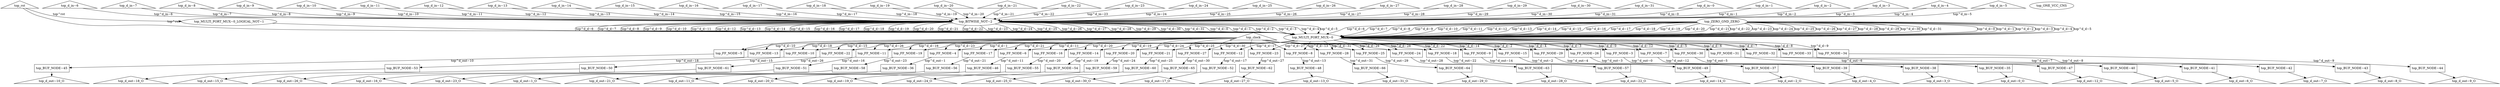digraph G {
	ranksep=.25;
	"top_clock" [shape=triangle];
	"top_clock" -> "top_FF_NODE~3";
	"top_FF_NODE~3" [shape=box];
	"top_FF_NODE~3" -> "top_BUF_NODE~35"[label="top^d_out~0"];
	"top_BUF_NODE~35" [shape=box];
	"top_BUF_NODE~35" -> "top_d_out~0_O";
	"top_d_out~0_O" [shape=triangle];
	"top_clock" -> "top_FF_NODE~4";
	"top_FF_NODE~4" [shape=box];
	"top_FF_NODE~4" -> "top_BUF_NODE~36"[label="top^d_out~1"];
	"top_BUF_NODE~36" [shape=box];
	"top_BUF_NODE~36" -> "top_d_out~1_O";
	"top_d_out~1_O" [shape=triangle];
	"top_clock" -> "top_FF_NODE~5";
	"top_FF_NODE~5" [shape=box];
	"top_FF_NODE~5" -> "top_BUF_NODE~45"[label="top^d_out~10"];
	"top_BUF_NODE~45" [shape=box];
	"top_BUF_NODE~45" -> "top_d_out~10_O";
	"top_d_out~10_O" [shape=triangle];
	"top_clock" -> "top_FF_NODE~6";
	"top_FF_NODE~6" [shape=box];
	"top_FF_NODE~6" -> "top_BUF_NODE~46"[label="top^d_out~11"];
	"top_BUF_NODE~46" [shape=box];
	"top_BUF_NODE~46" -> "top_d_out~11_O";
	"top_d_out~11_O" [shape=triangle];
	"top_clock" -> "top_FF_NODE~7";
	"top_FF_NODE~7" [shape=box];
	"top_FF_NODE~7" -> "top_BUF_NODE~47"[label="top^d_out~12"];
	"top_BUF_NODE~47" [shape=box];
	"top_BUF_NODE~47" -> "top_d_out~12_O";
	"top_d_out~12_O" [shape=triangle];
	"top_clock" -> "top_FF_NODE~8";
	"top_FF_NODE~8" [shape=box];
	"top_FF_NODE~8" -> "top_BUF_NODE~48"[label="top^d_out~13"];
	"top_BUF_NODE~48" [shape=box];
	"top_BUF_NODE~48" -> "top_d_out~13_O";
	"top_d_out~13_O" [shape=triangle];
	"top_clock" -> "top_FF_NODE~9";
	"top_FF_NODE~9" [shape=box];
	"top_FF_NODE~9" -> "top_BUF_NODE~49"[label="top^d_out~14"];
	"top_BUF_NODE~49" [shape=box];
	"top_BUF_NODE~49" -> "top_d_out~14_O";
	"top_d_out~14_O" [shape=triangle];
	"top_clock" -> "top_FF_NODE~10";
	"top_FF_NODE~10" [shape=box];
	"top_FF_NODE~10" -> "top_BUF_NODE~50"[label="top^d_out~15"];
	"top_BUF_NODE~50" [shape=box];
	"top_BUF_NODE~50" -> "top_d_out~15_O";
	"top_d_out~15_O" [shape=triangle];
	"top_clock" -> "top_FF_NODE~11";
	"top_FF_NODE~11" [shape=box];
	"top_FF_NODE~11" -> "top_BUF_NODE~51"[label="top^d_out~16"];
	"top_BUF_NODE~51" [shape=box];
	"top_BUF_NODE~51" -> "top_d_out~16_O";
	"top_d_out~16_O" [shape=triangle];
	"top_clock" -> "top_FF_NODE~12";
	"top_FF_NODE~12" [shape=box];
	"top_FF_NODE~12" -> "top_BUF_NODE~52"[label="top^d_out~17"];
	"top_BUF_NODE~52" [shape=box];
	"top_BUF_NODE~52" -> "top_d_out~17_O";
	"top_d_out~17_O" [shape=triangle];
	"top_clock" -> "top_FF_NODE~13";
	"top_FF_NODE~13" [shape=box];
	"top_FF_NODE~13" -> "top_BUF_NODE~53"[label="top^d_out~18"];
	"top_BUF_NODE~53" [shape=box];
	"top_BUF_NODE~53" -> "top_d_out~18_O";
	"top_d_out~18_O" [shape=triangle];
	"top_clock" -> "top_FF_NODE~14";
	"top_FF_NODE~14" [shape=box];
	"top_FF_NODE~14" -> "top_BUF_NODE~54"[label="top^d_out~19"];
	"top_BUF_NODE~54" [shape=box];
	"top_BUF_NODE~54" -> "top_d_out~19_O";
	"top_d_out~19_O" [shape=triangle];
	"top_clock" -> "top_FF_NODE~15";
	"top_FF_NODE~15" [shape=box];
	"top_FF_NODE~15" -> "top_BUF_NODE~37"[label="top^d_out~2"];
	"top_BUF_NODE~37" [shape=box];
	"top_BUF_NODE~37" -> "top_d_out~2_O";
	"top_d_out~2_O" [shape=triangle];
	"top_clock" -> "top_FF_NODE~16";
	"top_FF_NODE~16" [shape=box];
	"top_FF_NODE~16" -> "top_BUF_NODE~55"[label="top^d_out~20"];
	"top_BUF_NODE~55" [shape=box];
	"top_BUF_NODE~55" -> "top_d_out~20_O";
	"top_d_out~20_O" [shape=triangle];
	"top_clock" -> "top_FF_NODE~17";
	"top_FF_NODE~17" [shape=box];
	"top_FF_NODE~17" -> "top_BUF_NODE~56"[label="top^d_out~21"];
	"top_BUF_NODE~56" [shape=box];
	"top_BUF_NODE~56" -> "top_d_out~21_O";
	"top_d_out~21_O" [shape=triangle];
	"top_clock" -> "top_FF_NODE~18";
	"top_FF_NODE~18" [shape=box];
	"top_FF_NODE~18" -> "top_BUF_NODE~57"[label="top^d_out~22"];
	"top_BUF_NODE~57" [shape=box];
	"top_BUF_NODE~57" -> "top_d_out~22_O";
	"top_d_out~22_O" [shape=triangle];
	"top_clock" -> "top_FF_NODE~19";
	"top_FF_NODE~19" [shape=box];
	"top_FF_NODE~19" -> "top_BUF_NODE~58"[label="top^d_out~23"];
	"top_BUF_NODE~58" [shape=box];
	"top_BUF_NODE~58" -> "top_d_out~23_O";
	"top_d_out~23_O" [shape=triangle];
	"top_clock" -> "top_FF_NODE~20";
	"top_FF_NODE~20" [shape=box];
	"top_FF_NODE~20" -> "top_BUF_NODE~59"[label="top^d_out~24"];
	"top_BUF_NODE~59" [shape=box];
	"top_BUF_NODE~59" -> "top_d_out~24_O";
	"top_d_out~24_O" [shape=triangle];
	"top_clock" -> "top_FF_NODE~21";
	"top_FF_NODE~21" [shape=box];
	"top_FF_NODE~21" -> "top_BUF_NODE~60"[label="top^d_out~25"];
	"top_BUF_NODE~60" [shape=box];
	"top_BUF_NODE~60" -> "top_d_out~25_O";
	"top_d_out~25_O" [shape=triangle];
	"top_clock" -> "top_FF_NODE~22";
	"top_FF_NODE~22" [shape=box];
	"top_FF_NODE~22" -> "top_BUF_NODE~61"[label="top^d_out~26"];
	"top_BUF_NODE~61" [shape=box];
	"top_BUF_NODE~61" -> "top_d_out~26_O";
	"top_d_out~26_O" [shape=triangle];
	"top_clock" -> "top_FF_NODE~23";
	"top_FF_NODE~23" [shape=box];
	"top_FF_NODE~23" -> "top_BUF_NODE~62"[label="top^d_out~27"];
	"top_BUF_NODE~62" [shape=box];
	"top_BUF_NODE~62" -> "top_d_out~27_O";
	"top_d_out~27_O" [shape=triangle];
	"top_clock" -> "top_FF_NODE~24";
	"top_FF_NODE~24" [shape=box];
	"top_FF_NODE~24" -> "top_BUF_NODE~63"[label="top^d_out~28"];
	"top_BUF_NODE~63" [shape=box];
	"top_BUF_NODE~63" -> "top_d_out~28_O";
	"top_d_out~28_O" [shape=triangle];
	"top_clock" -> "top_FF_NODE~25";
	"top_FF_NODE~25" [shape=box];
	"top_FF_NODE~25" -> "top_BUF_NODE~64"[label="top^d_out~29"];
	"top_BUF_NODE~64" [shape=box];
	"top_BUF_NODE~64" -> "top_d_out~29_O";
	"top_d_out~29_O" [shape=triangle];
	"top_clock" -> "top_FF_NODE~26";
	"top_FF_NODE~26" [shape=box];
	"top_FF_NODE~26" -> "top_BUF_NODE~38"[label="top^d_out~3"];
	"top_BUF_NODE~38" [shape=box];
	"top_BUF_NODE~38" -> "top_d_out~3_O";
	"top_d_out~3_O" [shape=triangle];
	"top_clock" -> "top_FF_NODE~27";
	"top_FF_NODE~27" [shape=box];
	"top_FF_NODE~27" -> "top_BUF_NODE~65"[label="top^d_out~30"];
	"top_BUF_NODE~65" [shape=box];
	"top_BUF_NODE~65" -> "top_d_out~30_O";
	"top_d_out~30_O" [shape=triangle];
	"top_clock" -> "top_FF_NODE~28";
	"top_FF_NODE~28" [shape=box];
	"top_FF_NODE~28" -> "top_BUF_NODE~66"[label="top^d_out~31"];
	"top_BUF_NODE~66" [shape=box];
	"top_BUF_NODE~66" -> "top_d_out~31_O";
	"top_d_out~31_O" [shape=triangle];
	"top_clock" -> "top_FF_NODE~29";
	"top_FF_NODE~29" [shape=box];
	"top_FF_NODE~29" -> "top_BUF_NODE~39"[label="top^d_out~4"];
	"top_BUF_NODE~39" [shape=box];
	"top_BUF_NODE~39" -> "top_d_out~4_O";
	"top_d_out~4_O" [shape=triangle];
	"top_clock" -> "top_FF_NODE~30";
	"top_FF_NODE~30" [shape=box];
	"top_FF_NODE~30" -> "top_BUF_NODE~40"[label="top^d_out~5"];
	"top_BUF_NODE~40" [shape=box];
	"top_BUF_NODE~40" -> "top_d_out~5_O";
	"top_d_out~5_O" [shape=triangle];
	"top_clock" -> "top_FF_NODE~31";
	"top_FF_NODE~31" [shape=box];
	"top_FF_NODE~31" -> "top_BUF_NODE~41"[label="top^d_out~6"];
	"top_BUF_NODE~41" [shape=box];
	"top_BUF_NODE~41" -> "top_d_out~6_O";
	"top_d_out~6_O" [shape=triangle];
	"top_clock" -> "top_FF_NODE~32";
	"top_FF_NODE~32" [shape=box];
	"top_FF_NODE~32" -> "top_BUF_NODE~42"[label="top^d_out~7"];
	"top_BUF_NODE~42" [shape=box];
	"top_BUF_NODE~42" -> "top_d_out~7_O";
	"top_d_out~7_O" [shape=triangle];
	"top_clock" -> "top_FF_NODE~33";
	"top_FF_NODE~33" [shape=box];
	"top_FF_NODE~33" -> "top_BUF_NODE~43"[label="top^d_out~8"];
	"top_BUF_NODE~43" [shape=box];
	"top_BUF_NODE~43" -> "top_d_out~8_O";
	"top_d_out~8_O" [shape=triangle];
	"top_clock" -> "top_FF_NODE~34";
	"top_FF_NODE~34" [shape=box];
	"top_FF_NODE~34" -> "top_BUF_NODE~44"[label="top^d_out~9"];
	"top_BUF_NODE~44" [shape=box];
	"top_BUF_NODE~44" -> "top_d_out~9_O";
	"top_d_out~9_O" [shape=triangle];
	"top_rst" [shape=triangle];
	"top_rst" -> "top_MULTI_PORT_MUX~0"[label="top^rst"];
	"top_MULTI_PORT_MUX~0"
	"top_MULTI_PORT_MUX~0" -> "top_FF_NODE~3"[label="top^d_d~0"];
	"top_MULTI_PORT_MUX~0" -> "top_FF_NODE~4"[label="top^d_d~1"];
	"top_MULTI_PORT_MUX~0" -> "top_FF_NODE~5"[label="top^d_d~10"];
	"top_MULTI_PORT_MUX~0" -> "top_FF_NODE~6"[label="top^d_d~11"];
	"top_MULTI_PORT_MUX~0" -> "top_FF_NODE~7"[label="top^d_d~12"];
	"top_MULTI_PORT_MUX~0" -> "top_FF_NODE~8"[label="top^d_d~13"];
	"top_MULTI_PORT_MUX~0" -> "top_FF_NODE~9"[label="top^d_d~14"];
	"top_MULTI_PORT_MUX~0" -> "top_FF_NODE~10"[label="top^d_d~15"];
	"top_MULTI_PORT_MUX~0" -> "top_FF_NODE~11"[label="top^d_d~16"];
	"top_MULTI_PORT_MUX~0" -> "top_FF_NODE~12"[label="top^d_d~17"];
	"top_MULTI_PORT_MUX~0" -> "top_FF_NODE~13"[label="top^d_d~18"];
	"top_MULTI_PORT_MUX~0" -> "top_FF_NODE~14"[label="top^d_d~19"];
	"top_MULTI_PORT_MUX~0" -> "top_FF_NODE~15"[label="top^d_d~2"];
	"top_MULTI_PORT_MUX~0" -> "top_FF_NODE~16"[label="top^d_d~20"];
	"top_MULTI_PORT_MUX~0" -> "top_FF_NODE~17"[label="top^d_d~21"];
	"top_MULTI_PORT_MUX~0" -> "top_FF_NODE~18"[label="top^d_d~22"];
	"top_MULTI_PORT_MUX~0" -> "top_FF_NODE~19"[label="top^d_d~23"];
	"top_MULTI_PORT_MUX~0" -> "top_FF_NODE~20"[label="top^d_d~24"];
	"top_MULTI_PORT_MUX~0" -> "top_FF_NODE~21"[label="top^d_d~25"];
	"top_MULTI_PORT_MUX~0" -> "top_FF_NODE~22"[label="top^d_d~26"];
	"top_MULTI_PORT_MUX~0" -> "top_FF_NODE~23"[label="top^d_d~27"];
	"top_MULTI_PORT_MUX~0" -> "top_FF_NODE~24"[label="top^d_d~28"];
	"top_MULTI_PORT_MUX~0" -> "top_FF_NODE~25"[label="top^d_d~29"];
	"top_MULTI_PORT_MUX~0" -> "top_FF_NODE~26"[label="top^d_d~3"];
	"top_MULTI_PORT_MUX~0" -> "top_FF_NODE~27"[label="top^d_d~30"];
	"top_MULTI_PORT_MUX~0" -> "top_FF_NODE~28"[label="top^d_d~31"];
	"top_MULTI_PORT_MUX~0" -> "top_FF_NODE~29"[label="top^d_d~4"];
	"top_MULTI_PORT_MUX~0" -> "top_FF_NODE~30"[label="top^d_d~5"];
	"top_MULTI_PORT_MUX~0" -> "top_FF_NODE~31"[label="top^d_d~6"];
	"top_MULTI_PORT_MUX~0" -> "top_FF_NODE~32"[label="top^d_d~7"];
	"top_MULTI_PORT_MUX~0" -> "top_FF_NODE~33"[label="top^d_d~8"];
	"top_MULTI_PORT_MUX~0" -> "top_FF_NODE~34"[label="top^d_d~9"];
	"top_rst" -> "top_MULTI_PORT_MUX~0_LOGICAL_NOT~1"[label="top^rst"];
	"top_MULTI_PORT_MUX~0_LOGICAL_NOT~1"
	"top_MULTI_PORT_MUX~0_LOGICAL_NOT~1" -> "top_MULTI_PORT_MUX~0";
	"top_d_in~0" [shape=triangle];
	"top_d_in~0" -> "top_BITWISE_NOT~2"[label="top^d_in~0"];
	"top_BITWISE_NOT~2"
	"top_BITWISE_NOT~2" -> "top_MULTI_PORT_MUX~0"[label="top^d_d~0"];
	"top_BITWISE_NOT~2" -> "top_MULTI_PORT_MUX~0"[label="top^d_d~1"];
	"top_BITWISE_NOT~2" -> "top_MULTI_PORT_MUX~0"[label="top^d_d~2"];
	"top_BITWISE_NOT~2" -> "top_MULTI_PORT_MUX~0"[label="top^d_d~3"];
	"top_BITWISE_NOT~2" -> "top_MULTI_PORT_MUX~0"[label="top^d_d~4"];
	"top_BITWISE_NOT~2" -> "top_MULTI_PORT_MUX~0"[label="top^d_d~5"];
	"top_BITWISE_NOT~2" -> "top_MULTI_PORT_MUX~0"[label="top^d_d~6"];
	"top_BITWISE_NOT~2" -> "top_MULTI_PORT_MUX~0"[label="top^d_d~7"];
	"top_BITWISE_NOT~2" -> "top_MULTI_PORT_MUX~0"[label="top^d_d~8"];
	"top_BITWISE_NOT~2" -> "top_MULTI_PORT_MUX~0"[label="top^d_d~9"];
	"top_BITWISE_NOT~2" -> "top_MULTI_PORT_MUX~0"[label="top^d_d~10"];
	"top_BITWISE_NOT~2" -> "top_MULTI_PORT_MUX~0"[label="top^d_d~11"];
	"top_BITWISE_NOT~2" -> "top_MULTI_PORT_MUX~0"[label="top^d_d~12"];
	"top_BITWISE_NOT~2" -> "top_MULTI_PORT_MUX~0"[label="top^d_d~13"];
	"top_BITWISE_NOT~2" -> "top_MULTI_PORT_MUX~0"[label="top^d_d~14"];
	"top_BITWISE_NOT~2" -> "top_MULTI_PORT_MUX~0"[label="top^d_d~15"];
	"top_BITWISE_NOT~2" -> "top_MULTI_PORT_MUX~0"[label="top^d_d~16"];
	"top_BITWISE_NOT~2" -> "top_MULTI_PORT_MUX~0"[label="top^d_d~17"];
	"top_BITWISE_NOT~2" -> "top_MULTI_PORT_MUX~0"[label="top^d_d~18"];
	"top_BITWISE_NOT~2" -> "top_MULTI_PORT_MUX~0"[label="top^d_d~19"];
	"top_BITWISE_NOT~2" -> "top_MULTI_PORT_MUX~0"[label="top^d_d~20"];
	"top_BITWISE_NOT~2" -> "top_MULTI_PORT_MUX~0"[label="top^d_d~21"];
	"top_BITWISE_NOT~2" -> "top_MULTI_PORT_MUX~0"[label="top^d_d~22"];
	"top_BITWISE_NOT~2" -> "top_MULTI_PORT_MUX~0"[label="top^d_d~23"];
	"top_BITWISE_NOT~2" -> "top_MULTI_PORT_MUX~0"[label="top^d_d~24"];
	"top_BITWISE_NOT~2" -> "top_MULTI_PORT_MUX~0"[label="top^d_d~25"];
	"top_BITWISE_NOT~2" -> "top_MULTI_PORT_MUX~0"[label="top^d_d~26"];
	"top_BITWISE_NOT~2" -> "top_MULTI_PORT_MUX~0"[label="top^d_d~27"];
	"top_BITWISE_NOT~2" -> "top_MULTI_PORT_MUX~0"[label="top^d_d~28"];
	"top_BITWISE_NOT~2" -> "top_MULTI_PORT_MUX~0"[label="top^d_d~29"];
	"top_BITWISE_NOT~2" -> "top_MULTI_PORT_MUX~0"[label="top^d_d~30"];
	"top_BITWISE_NOT~2" -> "top_MULTI_PORT_MUX~0"[label="top^d_d~31"];
	"top_d_in~1" [shape=triangle];
	"top_d_in~1" -> "top_BITWISE_NOT~2"[label="top^d_in~1"];
	"top_d_in~2" [shape=triangle];
	"top_d_in~2" -> "top_BITWISE_NOT~2"[label="top^d_in~2"];
	"top_d_in~3" [shape=triangle];
	"top_d_in~3" -> "top_BITWISE_NOT~2"[label="top^d_in~3"];
	"top_d_in~4" [shape=triangle];
	"top_d_in~4" -> "top_BITWISE_NOT~2"[label="top^d_in~4"];
	"top_d_in~5" [shape=triangle];
	"top_d_in~5" -> "top_BITWISE_NOT~2"[label="top^d_in~5"];
	"top_d_in~6" [shape=triangle];
	"top_d_in~6" -> "top_BITWISE_NOT~2"[label="top^d_in~6"];
	"top_d_in~7" [shape=triangle];
	"top_d_in~7" -> "top_BITWISE_NOT~2"[label="top^d_in~7"];
	"top_d_in~8" [shape=triangle];
	"top_d_in~8" -> "top_BITWISE_NOT~2"[label="top^d_in~8"];
	"top_d_in~9" [shape=triangle];
	"top_d_in~9" -> "top_BITWISE_NOT~2"[label="top^d_in~9"];
	"top_d_in~10" [shape=triangle];
	"top_d_in~10" -> "top_BITWISE_NOT~2"[label="top^d_in~10"];
	"top_d_in~11" [shape=triangle];
	"top_d_in~11" -> "top_BITWISE_NOT~2"[label="top^d_in~11"];
	"top_d_in~12" [shape=triangle];
	"top_d_in~12" -> "top_BITWISE_NOT~2"[label="top^d_in~12"];
	"top_d_in~13" [shape=triangle];
	"top_d_in~13" -> "top_BITWISE_NOT~2"[label="top^d_in~13"];
	"top_d_in~14" [shape=triangle];
	"top_d_in~14" -> "top_BITWISE_NOT~2"[label="top^d_in~14"];
	"top_d_in~15" [shape=triangle];
	"top_d_in~15" -> "top_BITWISE_NOT~2"[label="top^d_in~15"];
	"top_d_in~16" [shape=triangle];
	"top_d_in~16" -> "top_BITWISE_NOT~2"[label="top^d_in~16"];
	"top_d_in~17" [shape=triangle];
	"top_d_in~17" -> "top_BITWISE_NOT~2"[label="top^d_in~17"];
	"top_d_in~18" [shape=triangle];
	"top_d_in~18" -> "top_BITWISE_NOT~2"[label="top^d_in~18"];
	"top_d_in~19" [shape=triangle];
	"top_d_in~19" -> "top_BITWISE_NOT~2"[label="top^d_in~19"];
	"top_d_in~20" [shape=triangle];
	"top_d_in~20" -> "top_BITWISE_NOT~2"[label="top^d_in~20"];
	"top_d_in~21" [shape=triangle];
	"top_d_in~21" -> "top_BITWISE_NOT~2"[label="top^d_in~21"];
	"top_d_in~22" [shape=triangle];
	"top_d_in~22" -> "top_BITWISE_NOT~2"[label="top^d_in~22"];
	"top_d_in~23" [shape=triangle];
	"top_d_in~23" -> "top_BITWISE_NOT~2"[label="top^d_in~23"];
	"top_d_in~24" [shape=triangle];
	"top_d_in~24" -> "top_BITWISE_NOT~2"[label="top^d_in~24"];
	"top_d_in~25" [shape=triangle];
	"top_d_in~25" -> "top_BITWISE_NOT~2"[label="top^d_in~25"];
	"top_d_in~26" [shape=triangle];
	"top_d_in~26" -> "top_BITWISE_NOT~2"[label="top^d_in~26"];
	"top_d_in~27" [shape=triangle];
	"top_d_in~27" -> "top_BITWISE_NOT~2"[label="top^d_in~27"];
	"top_d_in~28" [shape=triangle];
	"top_d_in~28" -> "top_BITWISE_NOT~2"[label="top^d_in~28"];
	"top_d_in~29" [shape=triangle];
	"top_d_in~29" -> "top_BITWISE_NOT~2"[label="top^d_in~29"];
	"top_d_in~30" [shape=triangle];
	"top_d_in~30" -> "top_BITWISE_NOT~2"[label="top^d_in~30"];
	"top_d_in~31" [shape=triangle];
	"top_d_in~31" -> "top_BITWISE_NOT~2"[label="top^d_in~31"];
	"top_ZERO_GND_ZERO"
	"top_ZERO_GND_ZERO" -> "top_MULTI_PORT_MUX~0"[label="top^d_d~0"];
	"top_ZERO_GND_ZERO" -> "top_MULTI_PORT_MUX~0"[label="top^d_d~1"];
	"top_ZERO_GND_ZERO" -> "top_MULTI_PORT_MUX~0"[label="top^d_d~2"];
	"top_ZERO_GND_ZERO" -> "top_MULTI_PORT_MUX~0"[label="top^d_d~3"];
	"top_ZERO_GND_ZERO" -> "top_MULTI_PORT_MUX~0"[label="top^d_d~4"];
	"top_ZERO_GND_ZERO" -> "top_MULTI_PORT_MUX~0"[label="top^d_d~5"];
	"top_ZERO_GND_ZERO" -> "top_MULTI_PORT_MUX~0"[label="top^d_d~6"];
	"top_ZERO_GND_ZERO" -> "top_MULTI_PORT_MUX~0"[label="top^d_d~7"];
	"top_ZERO_GND_ZERO" -> "top_MULTI_PORT_MUX~0"[label="top^d_d~8"];
	"top_ZERO_GND_ZERO" -> "top_MULTI_PORT_MUX~0"[label="top^d_d~9"];
	"top_ZERO_GND_ZERO" -> "top_MULTI_PORT_MUX~0"[label="top^d_d~10"];
	"top_ZERO_GND_ZERO" -> "top_MULTI_PORT_MUX~0"[label="top^d_d~11"];
	"top_ZERO_GND_ZERO" -> "top_MULTI_PORT_MUX~0"[label="top^d_d~12"];
	"top_ZERO_GND_ZERO" -> "top_MULTI_PORT_MUX~0"[label="top^d_d~13"];
	"top_ZERO_GND_ZERO" -> "top_MULTI_PORT_MUX~0"[label="top^d_d~14"];
	"top_ZERO_GND_ZERO" -> "top_MULTI_PORT_MUX~0"[label="top^d_d~15"];
	"top_ZERO_GND_ZERO" -> "top_MULTI_PORT_MUX~0"[label="top^d_d~16"];
	"top_ZERO_GND_ZERO" -> "top_MULTI_PORT_MUX~0"[label="top^d_d~17"];
	"top_ZERO_GND_ZERO" -> "top_MULTI_PORT_MUX~0"[label="top^d_d~18"];
	"top_ZERO_GND_ZERO" -> "top_MULTI_PORT_MUX~0"[label="top^d_d~19"];
	"top_ZERO_GND_ZERO" -> "top_MULTI_PORT_MUX~0"[label="top^d_d~20"];
	"top_ZERO_GND_ZERO" -> "top_MULTI_PORT_MUX~0"[label="top^d_d~21"];
	"top_ZERO_GND_ZERO" -> "top_MULTI_PORT_MUX~0"[label="top^d_d~22"];
	"top_ZERO_GND_ZERO" -> "top_MULTI_PORT_MUX~0"[label="top^d_d~23"];
	"top_ZERO_GND_ZERO" -> "top_MULTI_PORT_MUX~0"[label="top^d_d~24"];
	"top_ZERO_GND_ZERO" -> "top_MULTI_PORT_MUX~0"[label="top^d_d~25"];
	"top_ZERO_GND_ZERO" -> "top_MULTI_PORT_MUX~0"[label="top^d_d~26"];
	"top_ZERO_GND_ZERO" -> "top_MULTI_PORT_MUX~0"[label="top^d_d~27"];
	"top_ZERO_GND_ZERO" -> "top_MULTI_PORT_MUX~0"[label="top^d_d~28"];
	"top_ZERO_GND_ZERO" -> "top_MULTI_PORT_MUX~0"[label="top^d_d~29"];
	"top_ZERO_GND_ZERO" -> "top_MULTI_PORT_MUX~0"[label="top^d_d~30"];
	"top_ZERO_GND_ZERO" -> "top_MULTI_PORT_MUX~0"[label="top^d_d~31"];
	"top_ONE_VCC_CNS"
}
